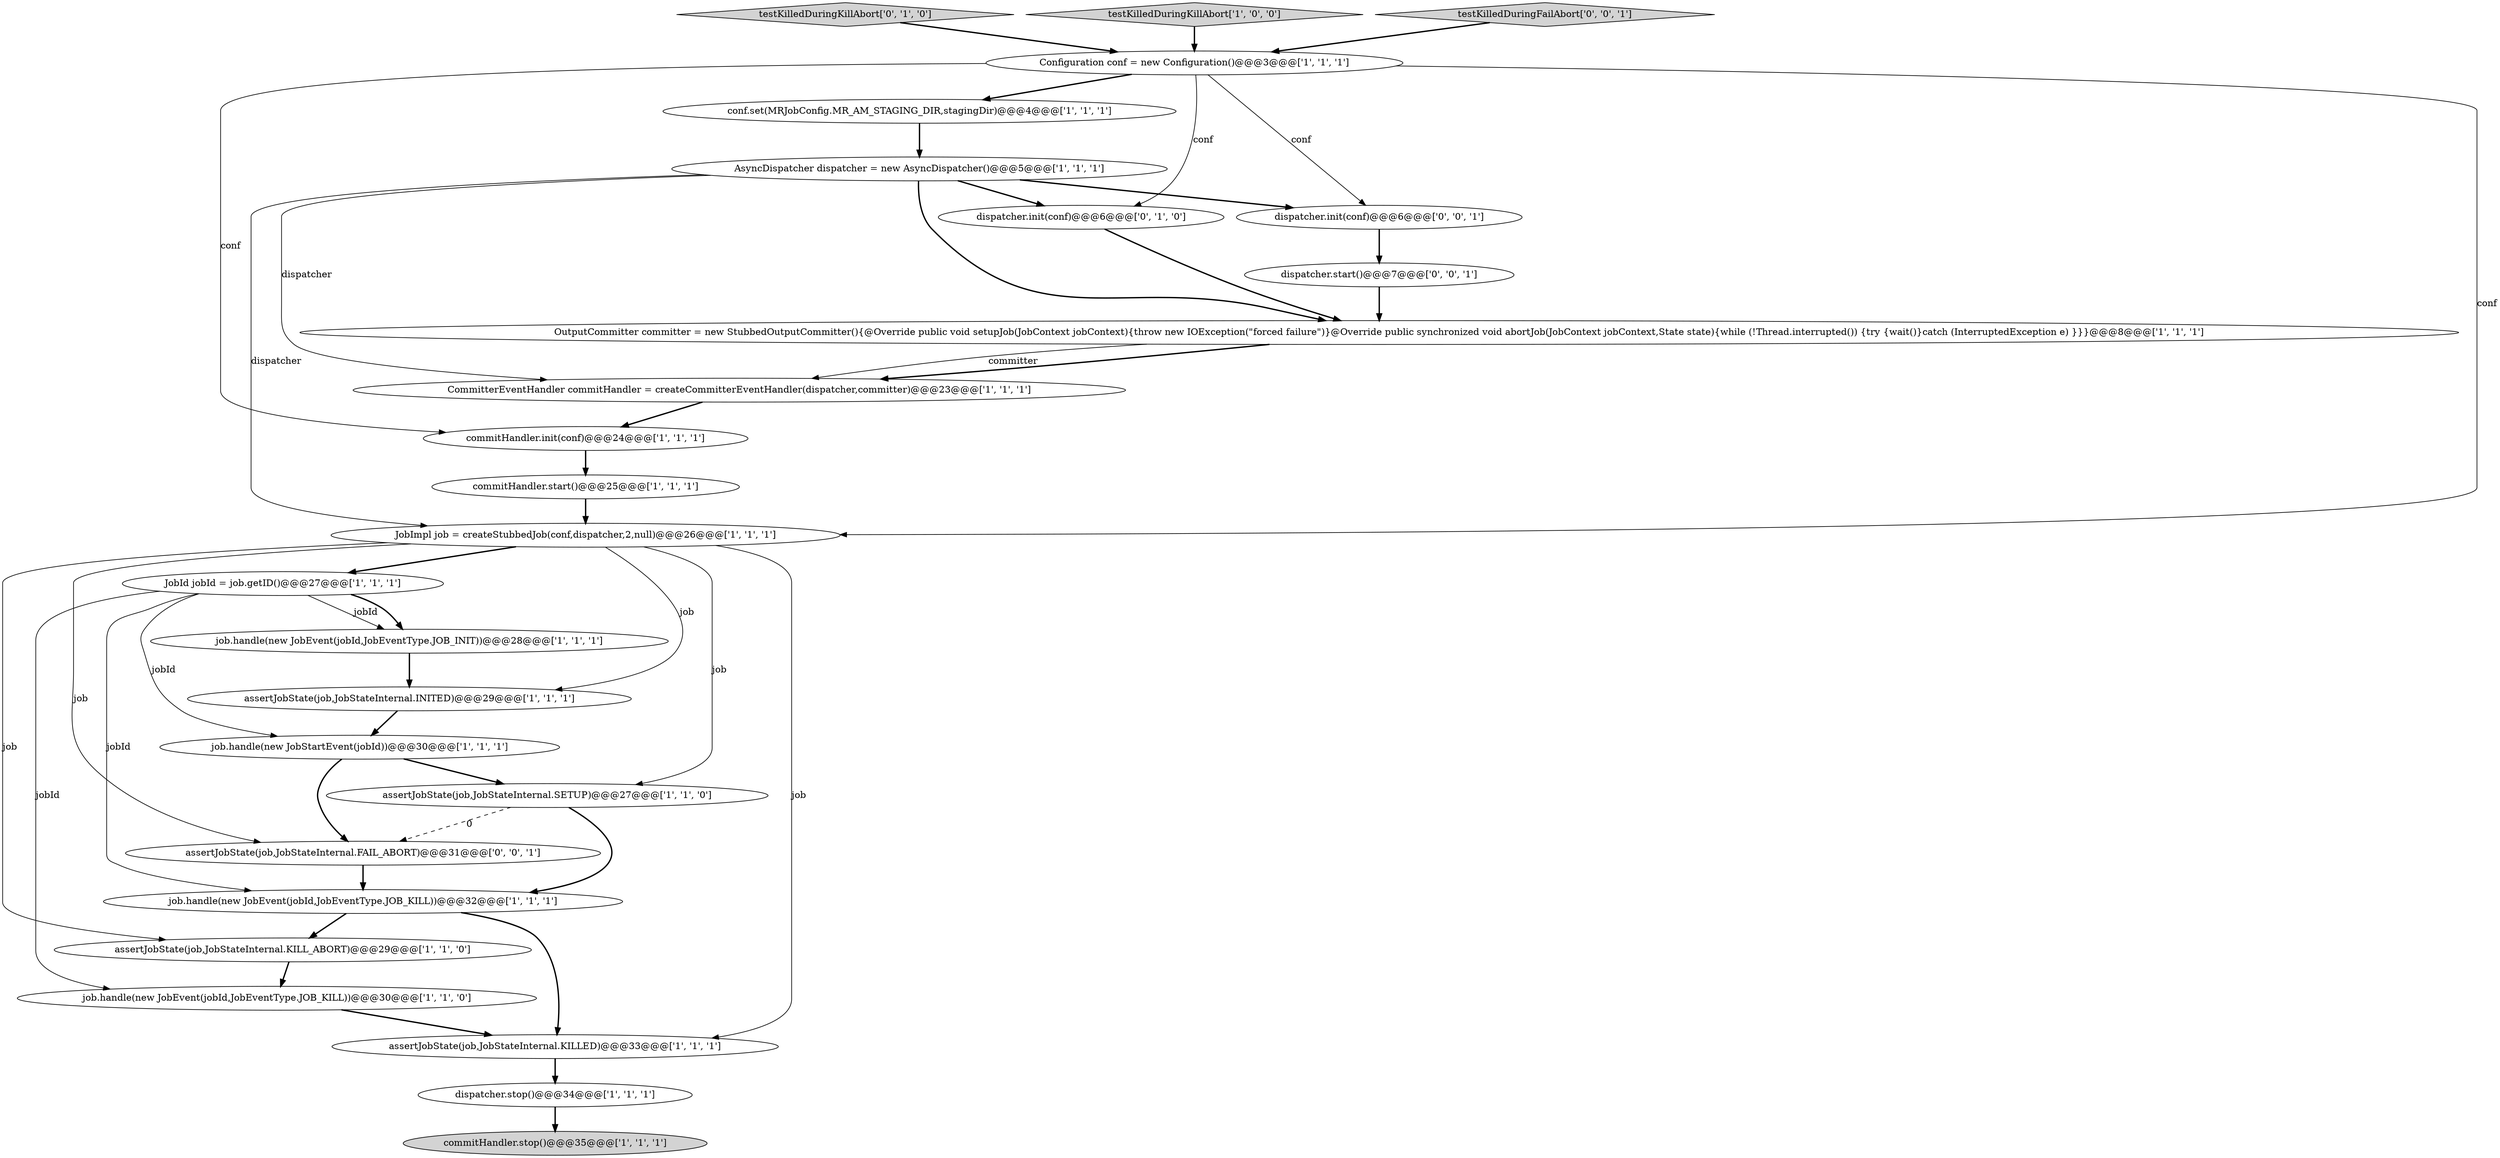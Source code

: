 digraph {
12 [style = filled, label = "job.handle(new JobStartEvent(jobId))@@@30@@@['1', '1', '1']", fillcolor = white, shape = ellipse image = "AAA0AAABBB1BBB"];
18 [style = filled, label = "job.handle(new JobEvent(jobId,JobEventType.JOB_INIT))@@@28@@@['1', '1', '1']", fillcolor = white, shape = ellipse image = "AAA0AAABBB1BBB"];
10 [style = filled, label = "assertJobState(job,JobStateInternal.KILL_ABORT)@@@29@@@['1', '1', '0']", fillcolor = white, shape = ellipse image = "AAA0AAABBB1BBB"];
21 [style = filled, label = "testKilledDuringKillAbort['0', '1', '0']", fillcolor = lightgray, shape = diamond image = "AAA0AAABBB2BBB"];
6 [style = filled, label = "commitHandler.init(conf)@@@24@@@['1', '1', '1']", fillcolor = white, shape = ellipse image = "AAA0AAABBB1BBB"];
7 [style = filled, label = "testKilledDuringKillAbort['1', '0', '0']", fillcolor = lightgray, shape = diamond image = "AAA0AAABBB1BBB"];
3 [style = filled, label = "commitHandler.stop()@@@35@@@['1', '1', '1']", fillcolor = lightgray, shape = ellipse image = "AAA0AAABBB1BBB"];
16 [style = filled, label = "Configuration conf = new Configuration()@@@3@@@['1', '1', '1']", fillcolor = white, shape = ellipse image = "AAA0AAABBB1BBB"];
17 [style = filled, label = "CommitterEventHandler commitHandler = createCommitterEventHandler(dispatcher,committer)@@@23@@@['1', '1', '1']", fillcolor = white, shape = ellipse image = "AAA0AAABBB1BBB"];
11 [style = filled, label = "JobId jobId = job.getID()@@@27@@@['1', '1', '1']", fillcolor = white, shape = ellipse image = "AAA0AAABBB1BBB"];
4 [style = filled, label = "commitHandler.start()@@@25@@@['1', '1', '1']", fillcolor = white, shape = ellipse image = "AAA0AAABBB1BBB"];
24 [style = filled, label = "assertJobState(job,JobStateInternal.FAIL_ABORT)@@@31@@@['0', '0', '1']", fillcolor = white, shape = ellipse image = "AAA0AAABBB3BBB"];
2 [style = filled, label = "dispatcher.stop()@@@34@@@['1', '1', '1']", fillcolor = white, shape = ellipse image = "AAA0AAABBB1BBB"];
14 [style = filled, label = "conf.set(MRJobConfig.MR_AM_STAGING_DIR,stagingDir)@@@4@@@['1', '1', '1']", fillcolor = white, shape = ellipse image = "AAA0AAABBB1BBB"];
15 [style = filled, label = "AsyncDispatcher dispatcher = new AsyncDispatcher()@@@5@@@['1', '1', '1']", fillcolor = white, shape = ellipse image = "AAA0AAABBB1BBB"];
25 [style = filled, label = "dispatcher.init(conf)@@@6@@@['0', '0', '1']", fillcolor = white, shape = ellipse image = "AAA0AAABBB3BBB"];
22 [style = filled, label = "testKilledDuringFailAbort['0', '0', '1']", fillcolor = lightgray, shape = diamond image = "AAA0AAABBB3BBB"];
8 [style = filled, label = "job.handle(new JobEvent(jobId,JobEventType.JOB_KILL))@@@32@@@['1', '1', '1']", fillcolor = white, shape = ellipse image = "AAA0AAABBB1BBB"];
20 [style = filled, label = "dispatcher.init(conf)@@@6@@@['0', '1', '0']", fillcolor = white, shape = ellipse image = "AAA1AAABBB2BBB"];
0 [style = filled, label = "assertJobState(job,JobStateInternal.SETUP)@@@27@@@['1', '1', '0']", fillcolor = white, shape = ellipse image = "AAA0AAABBB1BBB"];
13 [style = filled, label = "job.handle(new JobEvent(jobId,JobEventType.JOB_KILL))@@@30@@@['1', '1', '0']", fillcolor = white, shape = ellipse image = "AAA0AAABBB1BBB"];
9 [style = filled, label = "OutputCommitter committer = new StubbedOutputCommitter(){@Override public void setupJob(JobContext jobContext){throw new IOException(\"forced failure\")}@Override public synchronized void abortJob(JobContext jobContext,State state){while (!Thread.interrupted()) {try {wait()}catch (InterruptedException e) }}}@@@8@@@['1', '1', '1']", fillcolor = white, shape = ellipse image = "AAA0AAABBB1BBB"];
1 [style = filled, label = "assertJobState(job,JobStateInternal.INITED)@@@29@@@['1', '1', '1']", fillcolor = white, shape = ellipse image = "AAA0AAABBB1BBB"];
19 [style = filled, label = "assertJobState(job,JobStateInternal.KILLED)@@@33@@@['1', '1', '1']", fillcolor = white, shape = ellipse image = "AAA0AAABBB1BBB"];
5 [style = filled, label = "JobImpl job = createStubbedJob(conf,dispatcher,2,null)@@@26@@@['1', '1', '1']", fillcolor = white, shape = ellipse image = "AAA0AAABBB1BBB"];
23 [style = filled, label = "dispatcher.start()@@@7@@@['0', '0', '1']", fillcolor = white, shape = ellipse image = "AAA0AAABBB3BBB"];
25->23 [style = bold, label=""];
12->0 [style = bold, label=""];
23->9 [style = bold, label=""];
15->9 [style = bold, label=""];
6->4 [style = bold, label=""];
13->19 [style = bold, label=""];
5->10 [style = solid, label="job"];
9->17 [style = solid, label="committer"];
1->12 [style = bold, label=""];
5->1 [style = solid, label="job"];
5->24 [style = solid, label="job"];
21->16 [style = bold, label=""];
4->5 [style = bold, label=""];
7->16 [style = bold, label=""];
22->16 [style = bold, label=""];
11->18 [style = solid, label="jobId"];
11->12 [style = solid, label="jobId"];
0->24 [style = dashed, label="0"];
11->18 [style = bold, label=""];
0->8 [style = bold, label=""];
11->8 [style = solid, label="jobId"];
12->24 [style = bold, label=""];
16->25 [style = solid, label="conf"];
2->3 [style = bold, label=""];
11->13 [style = solid, label="jobId"];
10->13 [style = bold, label=""];
17->6 [style = bold, label=""];
5->11 [style = bold, label=""];
9->17 [style = bold, label=""];
16->14 [style = bold, label=""];
16->20 [style = solid, label="conf"];
5->0 [style = solid, label="job"];
15->17 [style = solid, label="dispatcher"];
15->20 [style = bold, label=""];
16->6 [style = solid, label="conf"];
18->1 [style = bold, label=""];
19->2 [style = bold, label=""];
20->9 [style = bold, label=""];
15->25 [style = bold, label=""];
24->8 [style = bold, label=""];
15->5 [style = solid, label="dispatcher"];
14->15 [style = bold, label=""];
5->19 [style = solid, label="job"];
8->10 [style = bold, label=""];
8->19 [style = bold, label=""];
16->5 [style = solid, label="conf"];
}
